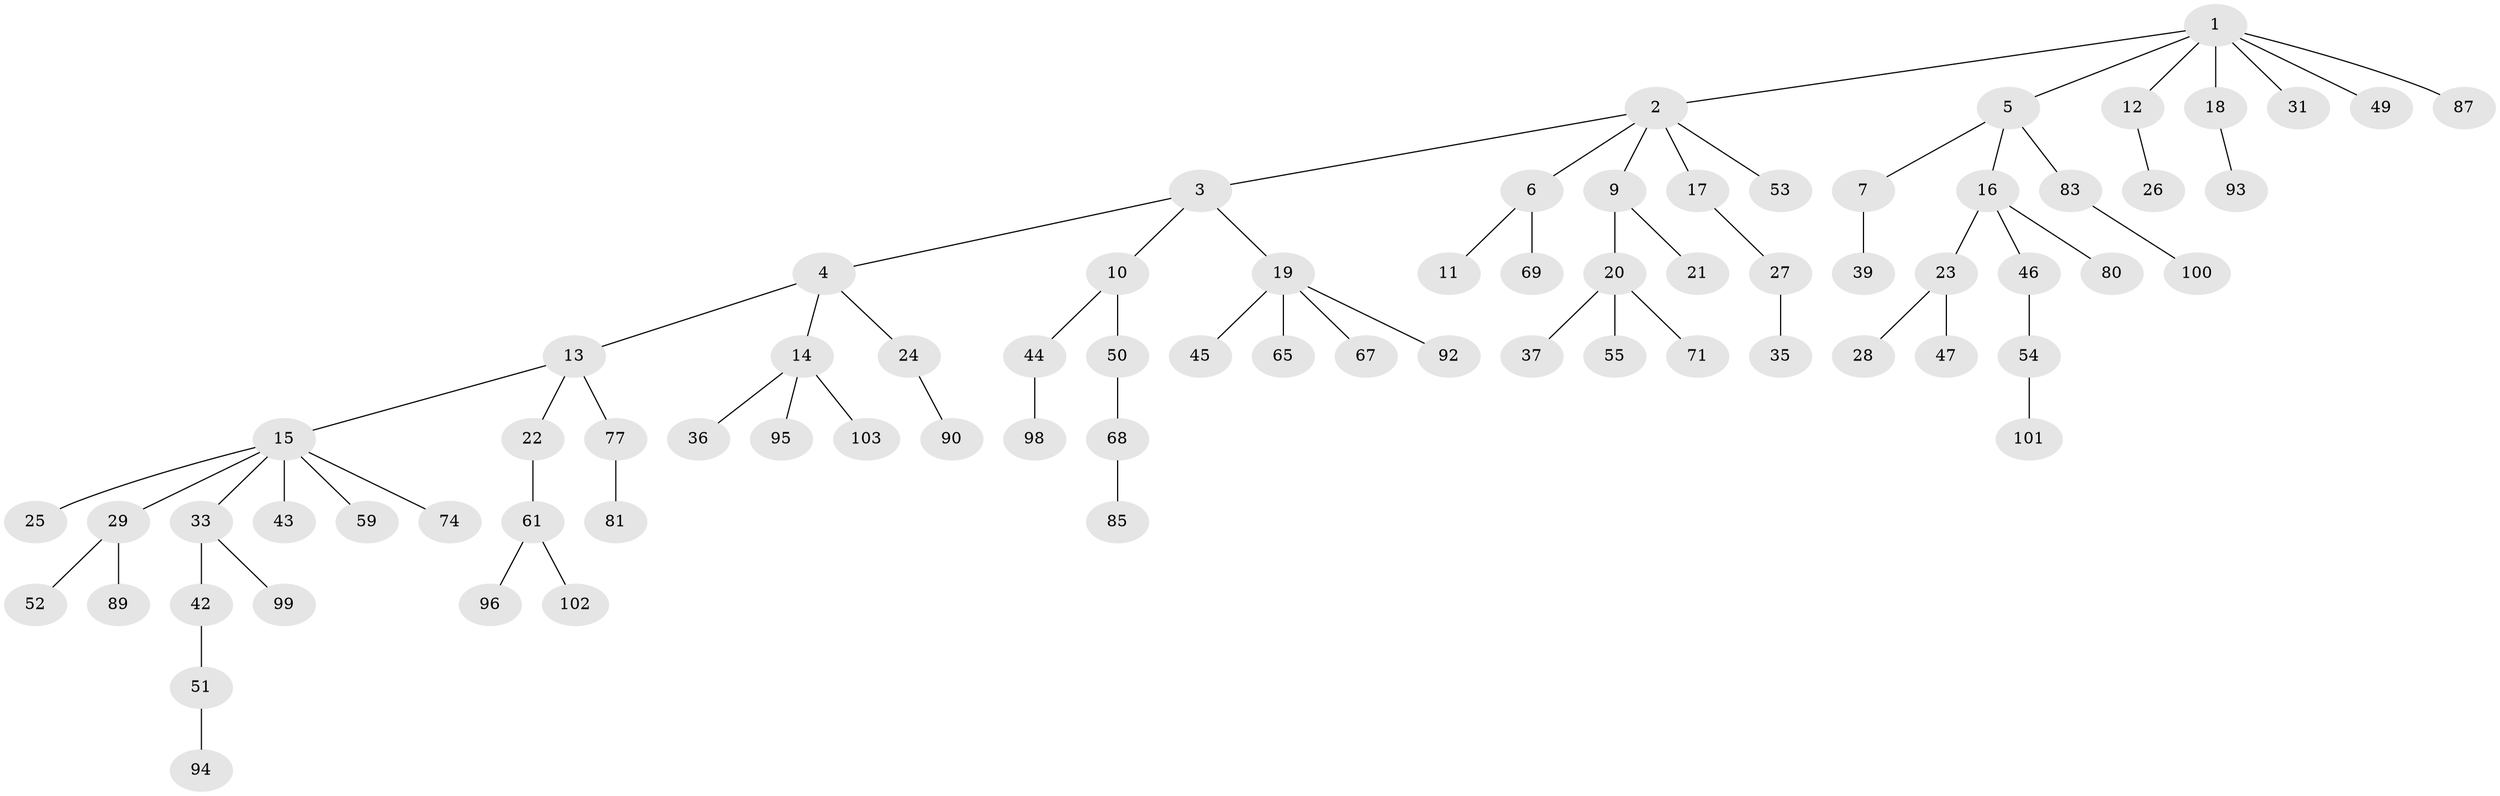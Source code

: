 // Generated by graph-tools (version 1.1) at 2025/24/03/03/25 07:24:08]
// undirected, 74 vertices, 73 edges
graph export_dot {
graph [start="1"]
  node [color=gray90,style=filled];
  1 [super="+8"];
  2 [super="+60"];
  3 [super="+62"];
  4;
  5;
  6 [super="+72"];
  7 [super="+104"];
  9;
  10 [super="+66"];
  11;
  12;
  13;
  14 [super="+70"];
  15 [super="+30"];
  16 [super="+41"];
  17;
  18 [super="+63"];
  19 [super="+32"];
  20 [super="+40"];
  21;
  22;
  23 [super="+34"];
  24 [super="+64"];
  25 [super="+57"];
  26 [super="+76"];
  27 [super="+105"];
  28;
  29 [super="+48"];
  31;
  33 [super="+38"];
  35 [super="+82"];
  36 [super="+78"];
  37 [super="+88"];
  39;
  42;
  43;
  44 [super="+58"];
  45 [super="+97"];
  46;
  47 [super="+56"];
  49;
  50;
  51 [super="+84"];
  52;
  53;
  54 [super="+75"];
  55;
  59;
  61 [super="+79"];
  65;
  67;
  68 [super="+73"];
  69;
  71 [super="+91"];
  74;
  77 [super="+106"];
  80;
  81;
  83 [super="+86"];
  85;
  87;
  89;
  90;
  92;
  93;
  94;
  95;
  96;
  98;
  99;
  100;
  101;
  102;
  103;
  1 -- 2;
  1 -- 5;
  1 -- 49;
  1 -- 87;
  1 -- 18;
  1 -- 12;
  1 -- 31;
  2 -- 3;
  2 -- 6;
  2 -- 9;
  2 -- 17;
  2 -- 53;
  3 -- 4;
  3 -- 10;
  3 -- 19;
  4 -- 13;
  4 -- 14;
  4 -- 24;
  5 -- 7;
  5 -- 16;
  5 -- 83;
  6 -- 11;
  6 -- 69;
  7 -- 39;
  9 -- 20;
  9 -- 21;
  10 -- 44;
  10 -- 50;
  12 -- 26;
  13 -- 15;
  13 -- 22;
  13 -- 77;
  14 -- 36;
  14 -- 95;
  14 -- 103;
  15 -- 25;
  15 -- 29;
  15 -- 33;
  15 -- 59;
  15 -- 74;
  15 -- 43;
  16 -- 23;
  16 -- 80;
  16 -- 46;
  17 -- 27;
  18 -- 93;
  19 -- 45;
  19 -- 92;
  19 -- 65;
  19 -- 67;
  20 -- 37;
  20 -- 55;
  20 -- 71;
  22 -- 61;
  23 -- 28;
  23 -- 47;
  24 -- 90;
  27 -- 35;
  29 -- 52;
  29 -- 89;
  33 -- 99;
  33 -- 42;
  42 -- 51;
  44 -- 98;
  46 -- 54;
  50 -- 68;
  51 -- 94;
  54 -- 101;
  61 -- 96;
  61 -- 102;
  68 -- 85;
  77 -- 81;
  83 -- 100;
}
